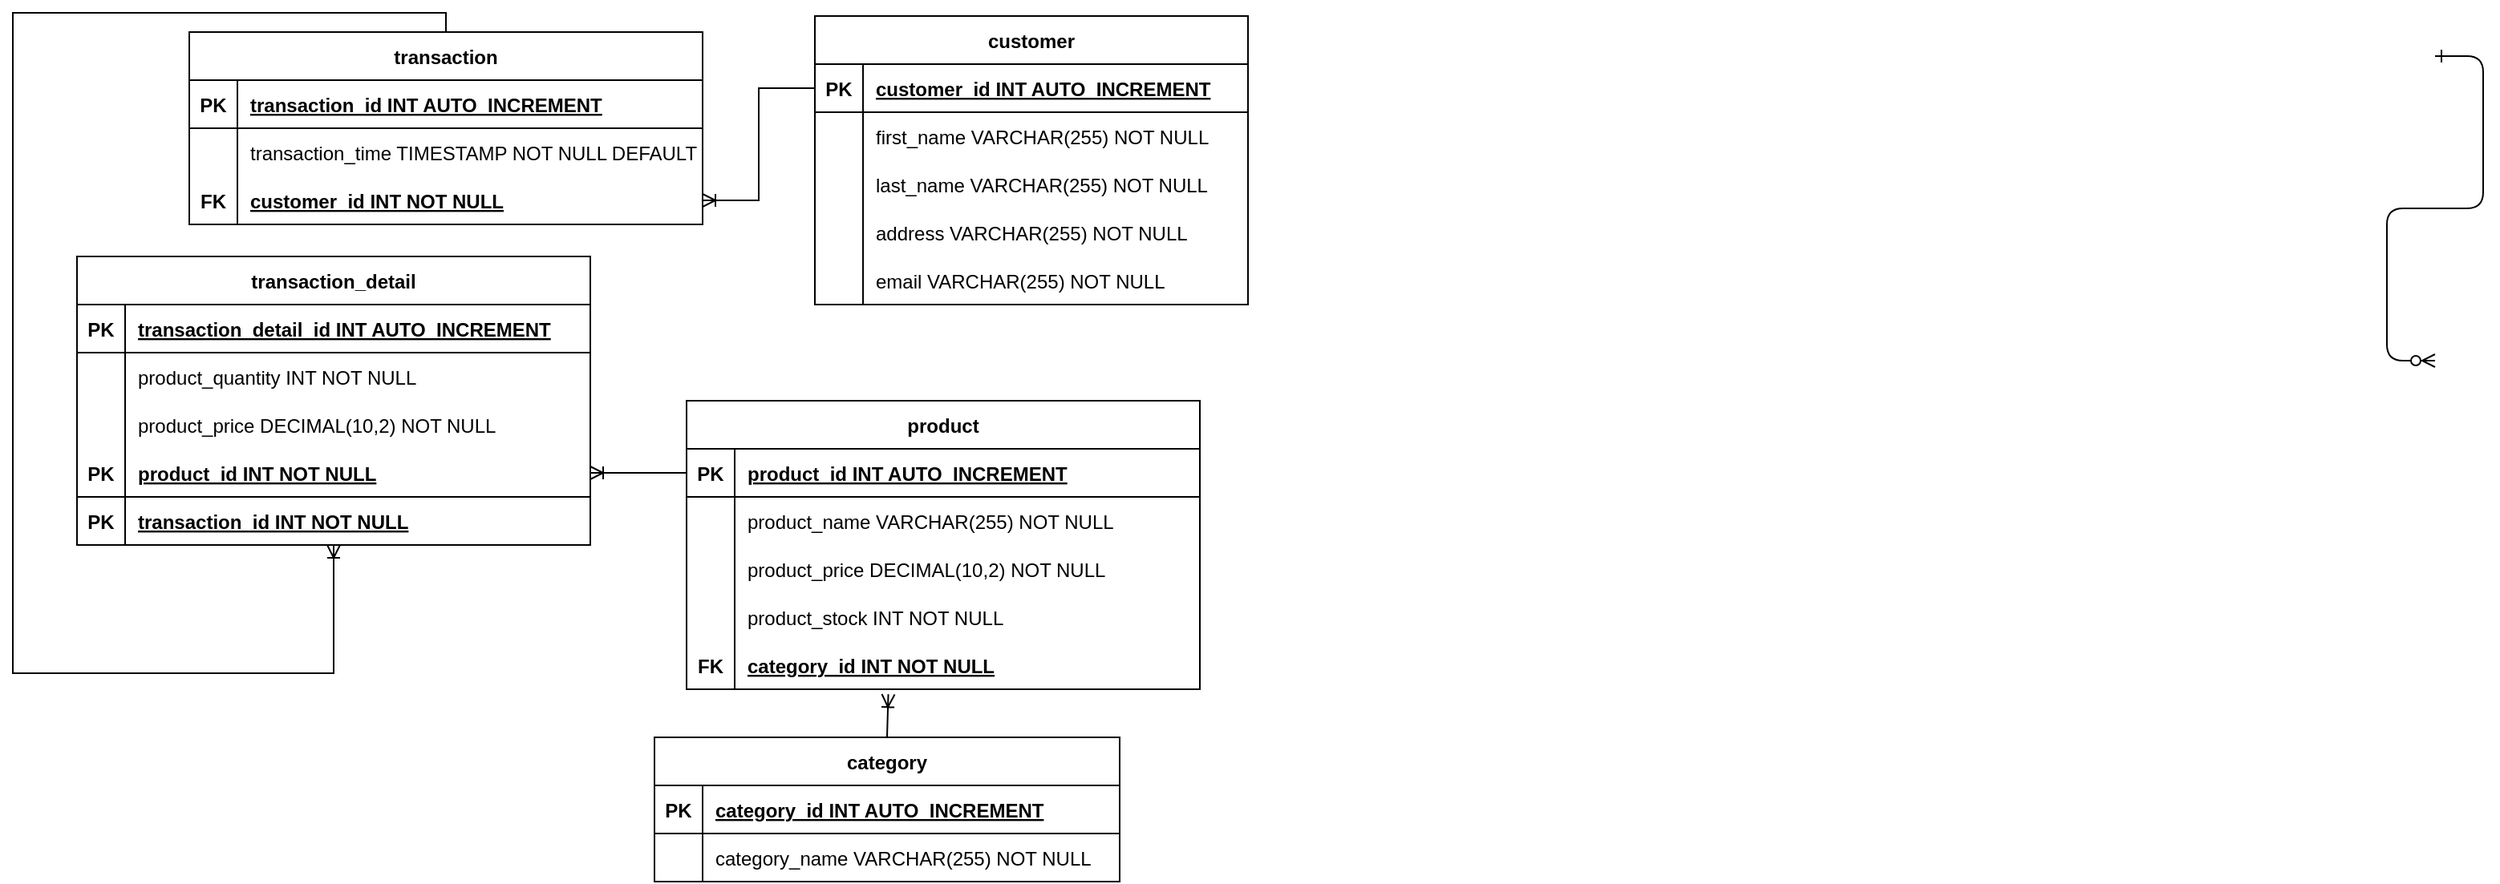 <mxfile version="22.1.0" type="github">
  <diagram id="R2lEEEUBdFMjLlhIrx00" name="Page-1">
    <mxGraphModel dx="2060" dy="1156" grid="1" gridSize="10" guides="1" tooltips="1" connect="1" arrows="1" fold="1" page="1" pageScale="1" pageWidth="850" pageHeight="1100" math="0" shadow="0" extFonts="Permanent Marker^https://fonts.googleapis.com/css?family=Permanent+Marker">
      <root>
        <mxCell id="0" />
        <mxCell id="1" parent="0" />
        <mxCell id="C-vyLk0tnHw3VtMMgP7b-12" value="" style="edgeStyle=entityRelationEdgeStyle;endArrow=ERzeroToMany;startArrow=ERone;endFill=1;startFill=0;" parent="1" edge="1">
          <mxGeometry width="100" height="100" relative="1" as="geometry">
            <mxPoint x="700" y="165" as="sourcePoint" />
            <mxPoint x="700" y="355" as="targetPoint" />
          </mxGeometry>
        </mxCell>
        <mxCell id="GUWvoCoq2w1GxgW7WVkz-2" value="customer" style="shape=table;startSize=30;container=1;collapsible=1;childLayout=tableLayout;fixedRows=1;rowLines=0;fontStyle=1;align=center;resizeLast=1;" vertex="1" parent="1">
          <mxGeometry x="-310" y="140" width="270" height="180" as="geometry" />
        </mxCell>
        <mxCell id="GUWvoCoq2w1GxgW7WVkz-3" value="" style="shape=tableRow;horizontal=0;startSize=0;swimlaneHead=0;swimlaneBody=0;fillColor=none;collapsible=0;dropTarget=0;points=[[0,0.5],[1,0.5]];portConstraint=eastwest;strokeColor=inherit;top=0;left=0;right=0;bottom=1;" vertex="1" parent="GUWvoCoq2w1GxgW7WVkz-2">
          <mxGeometry y="30" width="270" height="30" as="geometry" />
        </mxCell>
        <mxCell id="GUWvoCoq2w1GxgW7WVkz-4" value="PK" style="shape=partialRectangle;overflow=hidden;connectable=0;fillColor=none;strokeColor=inherit;top=0;left=0;bottom=0;right=0;fontStyle=1;" vertex="1" parent="GUWvoCoq2w1GxgW7WVkz-3">
          <mxGeometry width="30" height="30" as="geometry">
            <mxRectangle width="30" height="30" as="alternateBounds" />
          </mxGeometry>
        </mxCell>
        <mxCell id="GUWvoCoq2w1GxgW7WVkz-5" value="customer_id INT  AUTO_INCREMENT" style="shape=partialRectangle;overflow=hidden;connectable=0;fillColor=none;align=left;strokeColor=inherit;top=0;left=0;bottom=0;right=0;spacingLeft=6;fontStyle=5;" vertex="1" parent="GUWvoCoq2w1GxgW7WVkz-3">
          <mxGeometry x="30" width="240" height="30" as="geometry">
            <mxRectangle width="240" height="30" as="alternateBounds" />
          </mxGeometry>
        </mxCell>
        <mxCell id="GUWvoCoq2w1GxgW7WVkz-6" value="" style="shape=tableRow;horizontal=0;startSize=0;swimlaneHead=0;swimlaneBody=0;fillColor=none;collapsible=0;dropTarget=0;points=[[0,0.5],[1,0.5]];portConstraint=eastwest;strokeColor=inherit;top=0;left=0;right=0;bottom=0;" vertex="1" parent="GUWvoCoq2w1GxgW7WVkz-2">
          <mxGeometry y="60" width="270" height="30" as="geometry" />
        </mxCell>
        <mxCell id="GUWvoCoq2w1GxgW7WVkz-7" value="" style="shape=partialRectangle;overflow=hidden;connectable=0;fillColor=none;strokeColor=inherit;top=0;left=0;bottom=0;right=0;" vertex="1" parent="GUWvoCoq2w1GxgW7WVkz-6">
          <mxGeometry width="30" height="30" as="geometry">
            <mxRectangle width="30" height="30" as="alternateBounds" />
          </mxGeometry>
        </mxCell>
        <mxCell id="GUWvoCoq2w1GxgW7WVkz-8" value="first_name VARCHAR(255) NOT NULL" style="shape=partialRectangle;overflow=hidden;connectable=0;fillColor=none;align=left;strokeColor=inherit;top=0;left=0;bottom=0;right=0;spacingLeft=6;" vertex="1" parent="GUWvoCoq2w1GxgW7WVkz-6">
          <mxGeometry x="30" width="240" height="30" as="geometry">
            <mxRectangle width="240" height="30" as="alternateBounds" />
          </mxGeometry>
        </mxCell>
        <mxCell id="GUWvoCoq2w1GxgW7WVkz-9" value="" style="shape=tableRow;horizontal=0;startSize=0;swimlaneHead=0;swimlaneBody=0;fillColor=none;collapsible=0;dropTarget=0;points=[[0,0.5],[1,0.5]];portConstraint=eastwest;strokeColor=inherit;top=0;left=0;right=0;bottom=0;" vertex="1" parent="GUWvoCoq2w1GxgW7WVkz-2">
          <mxGeometry y="90" width="270" height="30" as="geometry" />
        </mxCell>
        <mxCell id="GUWvoCoq2w1GxgW7WVkz-10" value="" style="shape=partialRectangle;overflow=hidden;connectable=0;fillColor=none;strokeColor=inherit;top=0;left=0;bottom=0;right=0;" vertex="1" parent="GUWvoCoq2w1GxgW7WVkz-9">
          <mxGeometry width="30" height="30" as="geometry">
            <mxRectangle width="30" height="30" as="alternateBounds" />
          </mxGeometry>
        </mxCell>
        <mxCell id="GUWvoCoq2w1GxgW7WVkz-11" value="last_name VARCHAR(255) NOT NULL" style="shape=partialRectangle;overflow=hidden;connectable=0;fillColor=none;align=left;strokeColor=inherit;top=0;left=0;bottom=0;right=0;spacingLeft=6;" vertex="1" parent="GUWvoCoq2w1GxgW7WVkz-9">
          <mxGeometry x="30" width="240" height="30" as="geometry">
            <mxRectangle width="240" height="30" as="alternateBounds" />
          </mxGeometry>
        </mxCell>
        <mxCell id="GUWvoCoq2w1GxgW7WVkz-12" value="" style="shape=tableRow;horizontal=0;startSize=0;swimlaneHead=0;swimlaneBody=0;fillColor=none;collapsible=0;dropTarget=0;points=[[0,0.5],[1,0.5]];portConstraint=eastwest;strokeColor=inherit;top=0;left=0;right=0;bottom=0;" vertex="1" parent="GUWvoCoq2w1GxgW7WVkz-2">
          <mxGeometry y="120" width="270" height="30" as="geometry" />
        </mxCell>
        <mxCell id="GUWvoCoq2w1GxgW7WVkz-13" value="" style="shape=partialRectangle;overflow=hidden;connectable=0;fillColor=none;strokeColor=inherit;top=0;left=0;bottom=0;right=0;" vertex="1" parent="GUWvoCoq2w1GxgW7WVkz-12">
          <mxGeometry width="30" height="30" as="geometry">
            <mxRectangle width="30" height="30" as="alternateBounds" />
          </mxGeometry>
        </mxCell>
        <mxCell id="GUWvoCoq2w1GxgW7WVkz-14" value="address VARCHAR(255) NOT NULL" style="shape=partialRectangle;overflow=hidden;connectable=0;fillColor=none;align=left;strokeColor=inherit;top=0;left=0;bottom=0;right=0;spacingLeft=6;" vertex="1" parent="GUWvoCoq2w1GxgW7WVkz-12">
          <mxGeometry x="30" width="240" height="30" as="geometry">
            <mxRectangle width="240" height="30" as="alternateBounds" />
          </mxGeometry>
        </mxCell>
        <mxCell id="GUWvoCoq2w1GxgW7WVkz-15" value="" style="shape=tableRow;horizontal=0;startSize=0;swimlaneHead=0;swimlaneBody=0;fillColor=none;collapsible=0;dropTarget=0;points=[[0,0.5],[1,0.5]];portConstraint=eastwest;strokeColor=inherit;top=0;left=0;right=0;bottom=0;" vertex="1" parent="GUWvoCoq2w1GxgW7WVkz-2">
          <mxGeometry y="150" width="270" height="30" as="geometry" />
        </mxCell>
        <mxCell id="GUWvoCoq2w1GxgW7WVkz-16" value="" style="shape=partialRectangle;overflow=hidden;connectable=0;fillColor=none;strokeColor=inherit;top=0;left=0;bottom=0;right=0;" vertex="1" parent="GUWvoCoq2w1GxgW7WVkz-15">
          <mxGeometry width="30" height="30" as="geometry">
            <mxRectangle width="30" height="30" as="alternateBounds" />
          </mxGeometry>
        </mxCell>
        <mxCell id="GUWvoCoq2w1GxgW7WVkz-17" value="email VARCHAR(255) NOT NULL" style="shape=partialRectangle;overflow=hidden;connectable=0;fillColor=none;align=left;strokeColor=inherit;top=0;left=0;bottom=0;right=0;spacingLeft=6;" vertex="1" parent="GUWvoCoq2w1GxgW7WVkz-15">
          <mxGeometry x="30" width="240" height="30" as="geometry">
            <mxRectangle width="240" height="30" as="alternateBounds" />
          </mxGeometry>
        </mxCell>
        <mxCell id="GUWvoCoq2w1GxgW7WVkz-57" value="transaction_detail" style="shape=table;startSize=30;container=1;collapsible=1;childLayout=tableLayout;fixedRows=1;rowLines=0;fontStyle=1;align=center;resizeLast=1;" vertex="1" parent="1">
          <mxGeometry x="-770" y="290" width="320" height="180" as="geometry" />
        </mxCell>
        <mxCell id="GUWvoCoq2w1GxgW7WVkz-64" value="" style="shape=tableRow;horizontal=0;startSize=0;swimlaneHead=0;swimlaneBody=0;fillColor=none;collapsible=0;dropTarget=0;points=[[0,0.5],[1,0.5]];portConstraint=eastwest;strokeColor=inherit;top=0;left=0;right=0;bottom=1;" vertex="1" parent="GUWvoCoq2w1GxgW7WVkz-57">
          <mxGeometry y="30" width="320" height="30" as="geometry" />
        </mxCell>
        <mxCell id="GUWvoCoq2w1GxgW7WVkz-65" value="PK" style="shape=partialRectangle;overflow=hidden;connectable=0;fillColor=none;strokeColor=inherit;top=0;left=0;bottom=0;right=0;fontStyle=1;" vertex="1" parent="GUWvoCoq2w1GxgW7WVkz-64">
          <mxGeometry width="30" height="30" as="geometry">
            <mxRectangle width="30" height="30" as="alternateBounds" />
          </mxGeometry>
        </mxCell>
        <mxCell id="GUWvoCoq2w1GxgW7WVkz-66" value="transaction_detail_id INT  AUTO_INCREMENT" style="shape=partialRectangle;overflow=hidden;connectable=0;fillColor=none;align=left;strokeColor=inherit;top=0;left=0;bottom=0;right=0;spacingLeft=6;fontStyle=5;" vertex="1" parent="GUWvoCoq2w1GxgW7WVkz-64">
          <mxGeometry x="30" width="290" height="30" as="geometry">
            <mxRectangle width="290" height="30" as="alternateBounds" />
          </mxGeometry>
        </mxCell>
        <mxCell id="GUWvoCoq2w1GxgW7WVkz-67" value="" style="shape=tableRow;horizontal=0;startSize=0;swimlaneHead=0;swimlaneBody=0;fillColor=none;collapsible=0;dropTarget=0;points=[[0,0.5],[1,0.5]];portConstraint=eastwest;strokeColor=inherit;top=0;left=0;right=0;bottom=0;" vertex="1" parent="GUWvoCoq2w1GxgW7WVkz-57">
          <mxGeometry y="60" width="320" height="30" as="geometry" />
        </mxCell>
        <mxCell id="GUWvoCoq2w1GxgW7WVkz-68" value="" style="shape=partialRectangle;overflow=hidden;connectable=0;fillColor=none;strokeColor=inherit;top=0;left=0;bottom=0;right=0;" vertex="1" parent="GUWvoCoq2w1GxgW7WVkz-67">
          <mxGeometry width="30" height="30" as="geometry">
            <mxRectangle width="30" height="30" as="alternateBounds" />
          </mxGeometry>
        </mxCell>
        <mxCell id="GUWvoCoq2w1GxgW7WVkz-69" value="product_quantity INT NOT NULL" style="shape=partialRectangle;overflow=hidden;connectable=0;fillColor=none;align=left;strokeColor=inherit;top=0;left=0;bottom=0;right=0;spacingLeft=6;" vertex="1" parent="GUWvoCoq2w1GxgW7WVkz-67">
          <mxGeometry x="30" width="290" height="30" as="geometry">
            <mxRectangle width="290" height="30" as="alternateBounds" />
          </mxGeometry>
        </mxCell>
        <mxCell id="GUWvoCoq2w1GxgW7WVkz-70" value="" style="shape=tableRow;horizontal=0;startSize=0;swimlaneHead=0;swimlaneBody=0;fillColor=none;collapsible=0;dropTarget=0;points=[[0,0.5],[1,0.5]];portConstraint=eastwest;strokeColor=inherit;top=0;left=0;right=0;bottom=0;" vertex="1" parent="GUWvoCoq2w1GxgW7WVkz-57">
          <mxGeometry y="90" width="320" height="30" as="geometry" />
        </mxCell>
        <mxCell id="GUWvoCoq2w1GxgW7WVkz-71" value="" style="shape=partialRectangle;overflow=hidden;connectable=0;fillColor=none;strokeColor=inherit;top=0;left=0;bottom=0;right=0;" vertex="1" parent="GUWvoCoq2w1GxgW7WVkz-70">
          <mxGeometry width="30" height="30" as="geometry">
            <mxRectangle width="30" height="30" as="alternateBounds" />
          </mxGeometry>
        </mxCell>
        <mxCell id="GUWvoCoq2w1GxgW7WVkz-72" value="product_price DECIMAL(10,2) NOT NULL" style="shape=partialRectangle;overflow=hidden;connectable=0;fillColor=none;align=left;strokeColor=inherit;top=0;left=0;bottom=0;right=0;spacingLeft=6;" vertex="1" parent="GUWvoCoq2w1GxgW7WVkz-70">
          <mxGeometry x="30" width="290" height="30" as="geometry">
            <mxRectangle width="290" height="30" as="alternateBounds" />
          </mxGeometry>
        </mxCell>
        <mxCell id="GUWvoCoq2w1GxgW7WVkz-112" value="" style="shape=tableRow;horizontal=0;startSize=0;swimlaneHead=0;swimlaneBody=0;fillColor=none;collapsible=0;dropTarget=0;points=[[0,0.5],[1,0.5]];portConstraint=eastwest;strokeColor=inherit;top=0;left=0;right=0;bottom=1;" vertex="1" parent="GUWvoCoq2w1GxgW7WVkz-57">
          <mxGeometry y="120" width="320" height="30" as="geometry" />
        </mxCell>
        <mxCell id="GUWvoCoq2w1GxgW7WVkz-113" value="PK" style="shape=partialRectangle;overflow=hidden;connectable=0;fillColor=none;strokeColor=inherit;top=0;left=0;bottom=0;right=0;fontStyle=1;" vertex="1" parent="GUWvoCoq2w1GxgW7WVkz-112">
          <mxGeometry width="30" height="30" as="geometry">
            <mxRectangle width="30" height="30" as="alternateBounds" />
          </mxGeometry>
        </mxCell>
        <mxCell id="GUWvoCoq2w1GxgW7WVkz-114" value="product_id INT NOT NULL" style="shape=partialRectangle;overflow=hidden;connectable=0;fillColor=none;align=left;strokeColor=inherit;top=0;left=0;bottom=0;right=0;spacingLeft=6;fontStyle=5;" vertex="1" parent="GUWvoCoq2w1GxgW7WVkz-112">
          <mxGeometry x="30" width="290" height="30" as="geometry">
            <mxRectangle width="290" height="30" as="alternateBounds" />
          </mxGeometry>
        </mxCell>
        <mxCell id="GUWvoCoq2w1GxgW7WVkz-118" value="" style="shape=tableRow;horizontal=0;startSize=0;swimlaneHead=0;swimlaneBody=0;fillColor=none;collapsible=0;dropTarget=0;points=[[0,0.5],[1,0.5]];portConstraint=eastwest;strokeColor=inherit;top=0;left=0;right=0;bottom=1;" vertex="1" parent="GUWvoCoq2w1GxgW7WVkz-57">
          <mxGeometry y="150" width="320" height="30" as="geometry" />
        </mxCell>
        <mxCell id="GUWvoCoq2w1GxgW7WVkz-119" value="PK" style="shape=partialRectangle;overflow=hidden;connectable=0;fillColor=none;strokeColor=inherit;top=0;left=0;bottom=0;right=0;fontStyle=1;" vertex="1" parent="GUWvoCoq2w1GxgW7WVkz-118">
          <mxGeometry width="30" height="30" as="geometry">
            <mxRectangle width="30" height="30" as="alternateBounds" />
          </mxGeometry>
        </mxCell>
        <mxCell id="GUWvoCoq2w1GxgW7WVkz-120" value="transaction_id INT NOT NULL" style="shape=partialRectangle;overflow=hidden;connectable=0;fillColor=none;align=left;strokeColor=inherit;top=0;left=0;bottom=0;right=0;spacingLeft=6;fontStyle=5;" vertex="1" parent="GUWvoCoq2w1GxgW7WVkz-118">
          <mxGeometry x="30" width="290" height="30" as="geometry">
            <mxRectangle width="290" height="30" as="alternateBounds" />
          </mxGeometry>
        </mxCell>
        <mxCell id="GUWvoCoq2w1GxgW7WVkz-121" value="" style="fontSize=12;html=1;endArrow=ERoneToMany;rounded=0;exitX=0;exitY=0.5;exitDx=0;exitDy=0;entryX=1;entryY=0.5;entryDx=0;entryDy=0;" edge="1" parent="1" source="GUWvoCoq2w1GxgW7WVkz-22" target="GUWvoCoq2w1GxgW7WVkz-112">
          <mxGeometry width="100" height="100" relative="1" as="geometry">
            <mxPoint x="-570" y="420" as="sourcePoint" />
            <mxPoint x="-470" y="320" as="targetPoint" />
          </mxGeometry>
        </mxCell>
        <mxCell id="GUWvoCoq2w1GxgW7WVkz-123" value="" style="fontSize=12;html=1;endArrow=ERoneToMany;rounded=0;exitX=0;exitY=0.5;exitDx=0;exitDy=0;entryX=1;entryY=0.5;entryDx=0;entryDy=0;edgeStyle=orthogonalEdgeStyle;" edge="1" parent="1" source="GUWvoCoq2w1GxgW7WVkz-3" target="GUWvoCoq2w1GxgW7WVkz-80">
          <mxGeometry width="100" height="100" relative="1" as="geometry">
            <mxPoint x="-570" y="290" as="sourcePoint" />
            <mxPoint x="-470" y="190" as="targetPoint" />
          </mxGeometry>
        </mxCell>
        <mxCell id="GUWvoCoq2w1GxgW7WVkz-124" value="" style="fontSize=12;html=1;endArrow=ERoneToMany;rounded=0;exitX=0.5;exitY=0;exitDx=0;exitDy=0;entryX=0.393;entryY=1.104;entryDx=0;entryDy=0;entryPerimeter=0;" edge="1" parent="1" source="GUWvoCoq2w1GxgW7WVkz-37" target="GUWvoCoq2w1GxgW7WVkz-83">
          <mxGeometry width="100" height="100" relative="1" as="geometry">
            <mxPoint x="-430" y="490" as="sourcePoint" />
            <mxPoint x="-330" y="390" as="targetPoint" />
          </mxGeometry>
        </mxCell>
        <mxCell id="GUWvoCoq2w1GxgW7WVkz-18" value="product" style="shape=table;startSize=30;container=1;collapsible=1;childLayout=tableLayout;fixedRows=1;rowLines=0;fontStyle=1;align=center;resizeLast=1;" vertex="1" parent="1">
          <mxGeometry x="-390" y="380" width="320" height="180" as="geometry" />
        </mxCell>
        <mxCell id="GUWvoCoq2w1GxgW7WVkz-22" value="" style="shape=tableRow;horizontal=0;startSize=0;swimlaneHead=0;swimlaneBody=0;fillColor=none;collapsible=0;dropTarget=0;points=[[0,0.5],[1,0.5]];portConstraint=eastwest;strokeColor=inherit;top=0;left=0;right=0;bottom=1;" vertex="1" parent="GUWvoCoq2w1GxgW7WVkz-18">
          <mxGeometry y="30" width="320" height="30" as="geometry" />
        </mxCell>
        <mxCell id="GUWvoCoq2w1GxgW7WVkz-23" value="PK" style="shape=partialRectangle;overflow=hidden;connectable=0;fillColor=none;strokeColor=inherit;top=0;left=0;bottom=0;right=0;fontStyle=1;" vertex="1" parent="GUWvoCoq2w1GxgW7WVkz-22">
          <mxGeometry width="30" height="30" as="geometry">
            <mxRectangle width="30" height="30" as="alternateBounds" />
          </mxGeometry>
        </mxCell>
        <mxCell id="GUWvoCoq2w1GxgW7WVkz-24" value="product_id INT  AUTO_INCREMENT" style="shape=partialRectangle;overflow=hidden;connectable=0;fillColor=none;align=left;strokeColor=inherit;top=0;left=0;bottom=0;right=0;spacingLeft=6;fontStyle=5;" vertex="1" parent="GUWvoCoq2w1GxgW7WVkz-22">
          <mxGeometry x="30" width="290" height="30" as="geometry">
            <mxRectangle width="290" height="30" as="alternateBounds" />
          </mxGeometry>
        </mxCell>
        <mxCell id="GUWvoCoq2w1GxgW7WVkz-25" value="" style="shape=tableRow;horizontal=0;startSize=0;swimlaneHead=0;swimlaneBody=0;fillColor=none;collapsible=0;dropTarget=0;points=[[0,0.5],[1,0.5]];portConstraint=eastwest;strokeColor=inherit;top=0;left=0;right=0;bottom=0;" vertex="1" parent="GUWvoCoq2w1GxgW7WVkz-18">
          <mxGeometry y="60" width="320" height="30" as="geometry" />
        </mxCell>
        <mxCell id="GUWvoCoq2w1GxgW7WVkz-26" value="" style="shape=partialRectangle;overflow=hidden;connectable=0;fillColor=none;strokeColor=inherit;top=0;left=0;bottom=0;right=0;" vertex="1" parent="GUWvoCoq2w1GxgW7WVkz-25">
          <mxGeometry width="30" height="30" as="geometry">
            <mxRectangle width="30" height="30" as="alternateBounds" />
          </mxGeometry>
        </mxCell>
        <mxCell id="GUWvoCoq2w1GxgW7WVkz-27" value="product_name VARCHAR(255) NOT NULL" style="shape=partialRectangle;overflow=hidden;connectable=0;fillColor=none;align=left;strokeColor=inherit;top=0;left=0;bottom=0;right=0;spacingLeft=6;" vertex="1" parent="GUWvoCoq2w1GxgW7WVkz-25">
          <mxGeometry x="30" width="290" height="30" as="geometry">
            <mxRectangle width="290" height="30" as="alternateBounds" />
          </mxGeometry>
        </mxCell>
        <mxCell id="GUWvoCoq2w1GxgW7WVkz-28" value="" style="shape=tableRow;horizontal=0;startSize=0;swimlaneHead=0;swimlaneBody=0;fillColor=none;collapsible=0;dropTarget=0;points=[[0,0.5],[1,0.5]];portConstraint=eastwest;strokeColor=inherit;top=0;left=0;right=0;bottom=0;" vertex="1" parent="GUWvoCoq2w1GxgW7WVkz-18">
          <mxGeometry y="90" width="320" height="30" as="geometry" />
        </mxCell>
        <mxCell id="GUWvoCoq2w1GxgW7WVkz-29" value="" style="shape=partialRectangle;overflow=hidden;connectable=0;fillColor=none;strokeColor=inherit;top=0;left=0;bottom=0;right=0;" vertex="1" parent="GUWvoCoq2w1GxgW7WVkz-28">
          <mxGeometry width="30" height="30" as="geometry">
            <mxRectangle width="30" height="30" as="alternateBounds" />
          </mxGeometry>
        </mxCell>
        <mxCell id="GUWvoCoq2w1GxgW7WVkz-30" value="product_price DECIMAL(10,2) NOT NULL" style="shape=partialRectangle;overflow=hidden;connectable=0;fillColor=none;align=left;strokeColor=inherit;top=0;left=0;bottom=0;right=0;spacingLeft=6;" vertex="1" parent="GUWvoCoq2w1GxgW7WVkz-28">
          <mxGeometry x="30" width="290" height="30" as="geometry">
            <mxRectangle width="290" height="30" as="alternateBounds" />
          </mxGeometry>
        </mxCell>
        <mxCell id="GUWvoCoq2w1GxgW7WVkz-31" value="" style="shape=tableRow;horizontal=0;startSize=0;swimlaneHead=0;swimlaneBody=0;fillColor=none;collapsible=0;dropTarget=0;points=[[0,0.5],[1,0.5]];portConstraint=eastwest;strokeColor=inherit;top=0;left=0;right=0;bottom=0;" vertex="1" parent="GUWvoCoq2w1GxgW7WVkz-18">
          <mxGeometry y="120" width="320" height="30" as="geometry" />
        </mxCell>
        <mxCell id="GUWvoCoq2w1GxgW7WVkz-32" value="" style="shape=partialRectangle;overflow=hidden;connectable=0;fillColor=none;strokeColor=inherit;top=0;left=0;bottom=0;right=0;" vertex="1" parent="GUWvoCoq2w1GxgW7WVkz-31">
          <mxGeometry width="30" height="30" as="geometry">
            <mxRectangle width="30" height="30" as="alternateBounds" />
          </mxGeometry>
        </mxCell>
        <mxCell id="GUWvoCoq2w1GxgW7WVkz-33" value="product_stock INT NOT NULL" style="shape=partialRectangle;overflow=hidden;connectable=0;fillColor=none;align=left;strokeColor=inherit;top=0;left=0;bottom=0;right=0;spacingLeft=6;" vertex="1" parent="GUWvoCoq2w1GxgW7WVkz-31">
          <mxGeometry x="30" width="290" height="30" as="geometry">
            <mxRectangle width="290" height="30" as="alternateBounds" />
          </mxGeometry>
        </mxCell>
        <mxCell id="GUWvoCoq2w1GxgW7WVkz-83" value="" style="shape=tableRow;horizontal=0;startSize=0;swimlaneHead=0;swimlaneBody=0;fillColor=none;collapsible=0;dropTarget=0;points=[[0,0.5],[1,0.5]];portConstraint=eastwest;strokeColor=inherit;top=0;left=0;right=0;bottom=1;" vertex="1" parent="GUWvoCoq2w1GxgW7WVkz-18">
          <mxGeometry y="150" width="320" height="30" as="geometry" />
        </mxCell>
        <mxCell id="GUWvoCoq2w1GxgW7WVkz-84" value="FK" style="shape=partialRectangle;overflow=hidden;connectable=0;fillColor=none;strokeColor=inherit;top=0;left=0;bottom=0;right=0;fontStyle=1;" vertex="1" parent="GUWvoCoq2w1GxgW7WVkz-83">
          <mxGeometry width="30" height="30" as="geometry">
            <mxRectangle width="30" height="30" as="alternateBounds" />
          </mxGeometry>
        </mxCell>
        <mxCell id="GUWvoCoq2w1GxgW7WVkz-85" value="category_id INT NOT NULL" style="shape=partialRectangle;overflow=hidden;connectable=0;fillColor=none;align=left;strokeColor=inherit;top=0;left=0;bottom=0;right=0;spacingLeft=6;fontStyle=5;" vertex="1" parent="GUWvoCoq2w1GxgW7WVkz-83">
          <mxGeometry x="30" width="290" height="30" as="geometry">
            <mxRectangle width="290" height="30" as="alternateBounds" />
          </mxGeometry>
        </mxCell>
        <mxCell id="GUWvoCoq2w1GxgW7WVkz-37" value="category" style="shape=table;startSize=30;container=1;collapsible=1;childLayout=tableLayout;fixedRows=1;rowLines=0;fontStyle=1;align=center;resizeLast=1;" vertex="1" parent="1">
          <mxGeometry x="-410" y="590" width="290" height="90" as="geometry" />
        </mxCell>
        <mxCell id="GUWvoCoq2w1GxgW7WVkz-38" value="" style="shape=tableRow;horizontal=0;startSize=0;swimlaneHead=0;swimlaneBody=0;fillColor=none;collapsible=0;dropTarget=0;points=[[0,0.5],[1,0.5]];portConstraint=eastwest;strokeColor=inherit;top=0;left=0;right=0;bottom=1;" vertex="1" parent="GUWvoCoq2w1GxgW7WVkz-37">
          <mxGeometry y="30" width="290" height="30" as="geometry" />
        </mxCell>
        <mxCell id="GUWvoCoq2w1GxgW7WVkz-39" value="PK" style="shape=partialRectangle;overflow=hidden;connectable=0;fillColor=none;strokeColor=inherit;top=0;left=0;bottom=0;right=0;fontStyle=1;" vertex="1" parent="GUWvoCoq2w1GxgW7WVkz-38">
          <mxGeometry width="30" height="30" as="geometry">
            <mxRectangle width="30" height="30" as="alternateBounds" />
          </mxGeometry>
        </mxCell>
        <mxCell id="GUWvoCoq2w1GxgW7WVkz-40" value="category_id INT  AUTO_INCREMENT" style="shape=partialRectangle;overflow=hidden;connectable=0;fillColor=none;align=left;strokeColor=inherit;top=0;left=0;bottom=0;right=0;spacingLeft=6;fontStyle=5;" vertex="1" parent="GUWvoCoq2w1GxgW7WVkz-38">
          <mxGeometry x="30" width="260" height="30" as="geometry">
            <mxRectangle width="260" height="30" as="alternateBounds" />
          </mxGeometry>
        </mxCell>
        <mxCell id="GUWvoCoq2w1GxgW7WVkz-41" value="" style="shape=tableRow;horizontal=0;startSize=0;swimlaneHead=0;swimlaneBody=0;fillColor=none;collapsible=0;dropTarget=0;points=[[0,0.5],[1,0.5]];portConstraint=eastwest;strokeColor=inherit;top=0;left=0;right=0;bottom=0;" vertex="1" parent="GUWvoCoq2w1GxgW7WVkz-37">
          <mxGeometry y="60" width="290" height="30" as="geometry" />
        </mxCell>
        <mxCell id="GUWvoCoq2w1GxgW7WVkz-42" value="" style="shape=partialRectangle;overflow=hidden;connectable=0;fillColor=none;strokeColor=inherit;top=0;left=0;bottom=0;right=0;" vertex="1" parent="GUWvoCoq2w1GxgW7WVkz-41">
          <mxGeometry width="30" height="30" as="geometry">
            <mxRectangle width="30" height="30" as="alternateBounds" />
          </mxGeometry>
        </mxCell>
        <mxCell id="GUWvoCoq2w1GxgW7WVkz-43" value="category_name VARCHAR(255) NOT NULL" style="shape=partialRectangle;overflow=hidden;connectable=0;fillColor=none;align=left;strokeColor=inherit;top=0;left=0;bottom=0;right=0;spacingLeft=6;" vertex="1" parent="GUWvoCoq2w1GxgW7WVkz-41">
          <mxGeometry x="30" width="260" height="30" as="geometry">
            <mxRectangle width="260" height="30" as="alternateBounds" />
          </mxGeometry>
        </mxCell>
        <mxCell id="GUWvoCoq2w1GxgW7WVkz-129" value="" style="edgeStyle=orthogonalEdgeStyle;fontSize=12;html=1;endArrow=ERoneToMany;rounded=0;" edge="1" parent="1" source="GUWvoCoq2w1GxgW7WVkz-48" target="GUWvoCoq2w1GxgW7WVkz-118">
          <mxGeometry width="100" height="100" relative="1" as="geometry">
            <mxPoint x="-530" y="530" as="sourcePoint" />
            <mxPoint x="-430" y="430" as="targetPoint" />
            <Array as="points">
              <mxPoint x="-540" y="138" />
              <mxPoint x="-810" y="138" />
              <mxPoint x="-810" y="550" />
              <mxPoint x="-610" y="550" />
            </Array>
          </mxGeometry>
        </mxCell>
        <mxCell id="GUWvoCoq2w1GxgW7WVkz-44" value="transaction" style="shape=table;startSize=30;container=1;collapsible=1;childLayout=tableLayout;fixedRows=1;rowLines=0;fontStyle=1;align=center;resizeLast=1;" vertex="1" parent="1">
          <mxGeometry x="-700" y="150" width="320" height="120" as="geometry" />
        </mxCell>
        <mxCell id="GUWvoCoq2w1GxgW7WVkz-48" value="" style="shape=tableRow;horizontal=0;startSize=0;swimlaneHead=0;swimlaneBody=0;fillColor=none;collapsible=0;dropTarget=0;points=[[0,0.5],[1,0.5]];portConstraint=eastwest;strokeColor=inherit;top=0;left=0;right=0;bottom=1;" vertex="1" parent="GUWvoCoq2w1GxgW7WVkz-44">
          <mxGeometry y="30" width="320" height="30" as="geometry" />
        </mxCell>
        <mxCell id="GUWvoCoq2w1GxgW7WVkz-49" value="PK" style="shape=partialRectangle;overflow=hidden;connectable=0;fillColor=none;strokeColor=inherit;top=0;left=0;bottom=0;right=0;fontStyle=1;" vertex="1" parent="GUWvoCoq2w1GxgW7WVkz-48">
          <mxGeometry width="30" height="30" as="geometry">
            <mxRectangle width="30" height="30" as="alternateBounds" />
          </mxGeometry>
        </mxCell>
        <mxCell id="GUWvoCoq2w1GxgW7WVkz-50" value="transaction_id INT  AUTO_INCREMENT" style="shape=partialRectangle;overflow=hidden;connectable=0;fillColor=none;align=left;strokeColor=inherit;top=0;left=0;bottom=0;right=0;spacingLeft=6;fontStyle=5;" vertex="1" parent="GUWvoCoq2w1GxgW7WVkz-48">
          <mxGeometry x="30" width="290" height="30" as="geometry">
            <mxRectangle width="290" height="30" as="alternateBounds" />
          </mxGeometry>
        </mxCell>
        <mxCell id="GUWvoCoq2w1GxgW7WVkz-51" value="" style="shape=tableRow;horizontal=0;startSize=0;swimlaneHead=0;swimlaneBody=0;fillColor=none;collapsible=0;dropTarget=0;points=[[0,0.5],[1,0.5]];portConstraint=eastwest;strokeColor=inherit;top=0;left=0;right=0;bottom=0;" vertex="1" parent="GUWvoCoq2w1GxgW7WVkz-44">
          <mxGeometry y="60" width="320" height="30" as="geometry" />
        </mxCell>
        <mxCell id="GUWvoCoq2w1GxgW7WVkz-52" value="" style="shape=partialRectangle;overflow=hidden;connectable=0;fillColor=none;strokeColor=inherit;top=0;left=0;bottom=0;right=0;" vertex="1" parent="GUWvoCoq2w1GxgW7WVkz-51">
          <mxGeometry width="30" height="30" as="geometry">
            <mxRectangle width="30" height="30" as="alternateBounds" />
          </mxGeometry>
        </mxCell>
        <mxCell id="GUWvoCoq2w1GxgW7WVkz-53" value="transaction_time TIMESTAMP NOT NULL DEFAULT CURRENT_TIMESTAMP" style="shape=partialRectangle;overflow=hidden;connectable=0;fillColor=none;align=left;strokeColor=inherit;top=0;left=0;bottom=0;right=0;spacingLeft=6;" vertex="1" parent="GUWvoCoq2w1GxgW7WVkz-51">
          <mxGeometry x="30" width="290" height="30" as="geometry">
            <mxRectangle width="290" height="30" as="alternateBounds" />
          </mxGeometry>
        </mxCell>
        <mxCell id="GUWvoCoq2w1GxgW7WVkz-80" value="" style="shape=tableRow;horizontal=0;startSize=0;swimlaneHead=0;swimlaneBody=0;fillColor=none;collapsible=0;dropTarget=0;points=[[0,0.5],[1,0.5]];portConstraint=eastwest;strokeColor=inherit;top=0;left=0;right=0;bottom=1;" vertex="1" parent="GUWvoCoq2w1GxgW7WVkz-44">
          <mxGeometry y="90" width="320" height="30" as="geometry" />
        </mxCell>
        <mxCell id="GUWvoCoq2w1GxgW7WVkz-81" value="FK" style="shape=partialRectangle;overflow=hidden;connectable=0;fillColor=none;strokeColor=inherit;top=0;left=0;bottom=0;right=0;fontStyle=1;" vertex="1" parent="GUWvoCoq2w1GxgW7WVkz-80">
          <mxGeometry width="30" height="30" as="geometry">
            <mxRectangle width="30" height="30" as="alternateBounds" />
          </mxGeometry>
        </mxCell>
        <mxCell id="GUWvoCoq2w1GxgW7WVkz-82" value="customer_id INT NOT NULL" style="shape=partialRectangle;overflow=hidden;connectable=0;fillColor=none;align=left;strokeColor=inherit;top=0;left=0;bottom=0;right=0;spacingLeft=6;fontStyle=5;" vertex="1" parent="GUWvoCoq2w1GxgW7WVkz-80">
          <mxGeometry x="30" width="290" height="30" as="geometry">
            <mxRectangle width="290" height="30" as="alternateBounds" />
          </mxGeometry>
        </mxCell>
      </root>
    </mxGraphModel>
  </diagram>
</mxfile>
